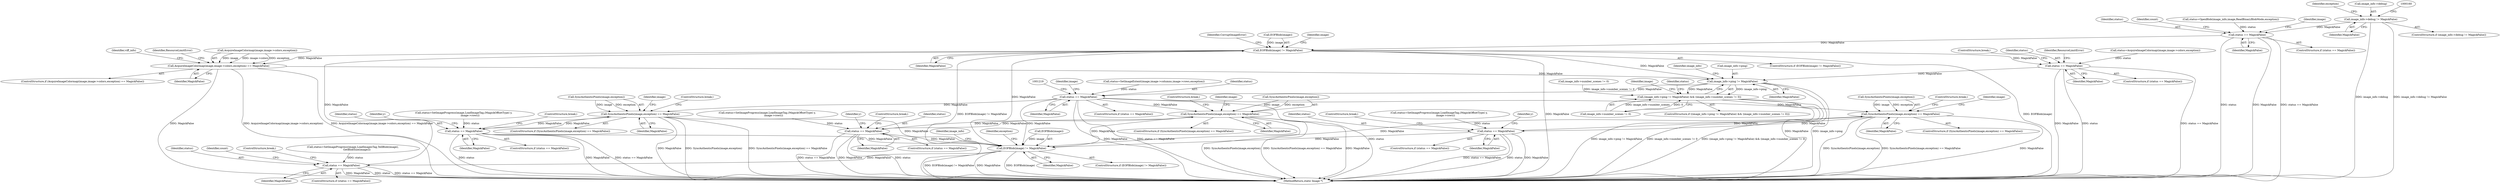 digraph "0_ImageMagick_134463b926fa965571aa4febd61b810be5e7da05_0@pointer" {
"1000154" [label="(Call,image_info->debug != MagickFalse)"];
"1000193" [label="(Call,status == MagickFalse)"];
"1000494" [label="(Call,EOFBlob(image) != MagickFalse)"];
"1000767" [label="(Call,status == MagickFalse)"];
"1001174" [label="(Call,image_info->ping != MagickFalse)"];
"1001173" [label="(Call,(image_info->ping != MagickFalse) && (image_info->number_scenes != 0))"];
"1001211" [label="(Call,status == MagickFalse)"];
"1001882" [label="(Call,SyncAuthenticPixels(image,exception) == MagickFalse)"];
"1001909" [label="(Call,status == MagickFalse)"];
"1002232" [label="(Call,EOFBlob(image) != MagickFalse)"];
"1002320" [label="(Call,status == MagickFalse)"];
"1001977" [label="(Call,SyncAuthenticPixels(image,exception) == MagickFalse)"];
"1002004" [label="(Call,status == MagickFalse)"];
"1002183" [label="(Call,SyncAuthenticPixels(image,exception) == MagickFalse)"];
"1002210" [label="(Call,status == MagickFalse)"];
"1000823" [label="(Call,AcquireImageColormap(image,image->colors,exception) == MagickFalse)"];
"1001908" [label="(ControlStructure,if (status == MagickFalse))"];
"1002232" [label="(Call,EOFBlob(image) != MagickFalse)"];
"1002319" [label="(ControlStructure,if (status == MagickFalse))"];
"1001912" [label="(ControlStructure,break;)"];
"1002007" [label="(ControlStructure,break;)"];
"1000822" [label="(ControlStructure,if (AcquireImageColormap(image,image->colors,exception) == MagickFalse))"];
"1000192" [label="(ControlStructure,if (status == MagickFalse))"];
"1002231" [label="(ControlStructure,if (EOFBlob(image) != MagickFalse))"];
"1001897" [label="(Call,status=SetImageProgress(image,LoadImageTag,(MagickOffsetType) y,\n                image->rows))"];
"1000194" [label="(Identifier,status)"];
"1000170" [label="(Identifier,exception)"];
"1000495" [label="(Call,EOFBlob(image))"];
"1002184" [label="(Call,SyncAuthenticPixels(image,exception))"];
"1002188" [label="(ControlStructure,break;)"];
"1000195" [label="(Identifier,MagickFalse)"];
"1000769" [label="(Identifier,MagickFalse)"];
"1001174" [label="(Call,image_info->ping != MagickFalse)"];
"1002235" [label="(Identifier,MagickFalse)"];
"1002004" [label="(Call,status == MagickFalse)"];
"1001978" [label="(Call,SyncAuthenticPixels(image,exception))"];
"1002321" [label="(Identifier,status)"];
"1002213" [label="(ControlStructure,break;)"];
"1002326" [label="(Identifier,count)"];
"1001882" [label="(Call,SyncAuthenticPixels(image,exception) == MagickFalse)"];
"1002320" [label="(Call,status == MagickFalse)"];
"1001977" [label="(Call,SyncAuthenticPixels(image,exception) == MagickFalse)"];
"1001178" [label="(Identifier,MagickFalse)"];
"1002210" [label="(Call,status == MagickFalse)"];
"1000155" [label="(Call,image_info->debug)"];
"1001179" [label="(Call,image_info->number_scenes != 0)"];
"1001887" [label="(ControlStructure,break;)"];
"1001909" [label="(Call,status == MagickFalse)"];
"1001986" [label="(Identifier,image)"];
"1001187" [label="(Identifier,image)"];
"1000158" [label="(Identifier,MagickFalse)"];
"1002238" [label="(Identifier,exception)"];
"1000767" [label="(Call,status == MagickFalse)"];
"1001981" [label="(Identifier,MagickFalse)"];
"1001886" [label="(Identifier,MagickFalse)"];
"1001891" [label="(Identifier,image)"];
"1002211" [label="(Identifier,status)"];
"1001211" [label="(Call,status == MagickFalse)"];
"1002183" [label="(Call,SyncAuthenticPixels(image,exception) == MagickFalse)"];
"1000497" [label="(Identifier,MagickFalse)"];
"1000768" [label="(Identifier,status)"];
"1001210" [label="(ControlStructure,if (status == MagickFalse))"];
"1000154" [label="(Call,image_info->debug != MagickFalse)"];
"1000206" [label="(Identifier,count)"];
"1002322" [label="(Identifier,MagickFalse)"];
"1001976" [label="(ControlStructure,if (SyncAuthenticPixels(image,exception) == MagickFalse))"];
"1001216" [label="(Identifier,image)"];
"1001213" [label="(Identifier,MagickFalse)"];
"1000153" [label="(ControlStructure,if (image_info->debug != MagickFalse))"];
"1000766" [label="(ControlStructure,if (status == MagickFalse))"];
"1000771" [label="(Identifier,ResourceLimitError)"];
"1001172" [label="(ControlStructure,if ((image_info->ping != MagickFalse) && (image_info->number_scenes != 0)))"];
"1000494" [label="(Call,EOFBlob(image) != MagickFalse)"];
"1002198" [label="(Call,status=SetImageProgress(image,LoadImageTag,(MagickOffsetType) y,\n                image->rows))"];
"1002323" [label="(ControlStructure,break;)"];
"1000503" [label="(Identifier,image)"];
"1002192" [label="(Identifier,image)"];
"1000832" [label="(Identifier,ResourceLimitError)"];
"1001693" [label="(Identifier,y)"];
"1002340" [label="(MethodReturn,static Image *)"];
"1001200" [label="(Identifier,status)"];
"1001173" [label="(Call,(image_info->ping != MagickFalse) && (image_info->number_scenes != 0))"];
"1002182" [label="(ControlStructure,if (SyncAuthenticPixels(image,exception) == MagickFalse))"];
"1002246" [label="(Call,image_info->number_scenes != 0)"];
"1001911" [label="(Identifier,MagickFalse)"];
"1000185" [label="(Call,status=OpenBlob(image_info,image,ReadBinaryBlobMode,exception))"];
"1001199" [label="(Call,status=SetImageExtent(image,image->columns,image->rows,exception))"];
"1001910" [label="(Identifier,status)"];
"1000823" [label="(Call,AcquireImageColormap(image,image->colors,exception) == MagickFalse)"];
"1000193" [label="(Call,status == MagickFalse)"];
"1002006" [label="(Identifier,MagickFalse)"];
"1002005" [label="(Identifier,status)"];
"1001175" [label="(Call,image_info->ping)"];
"1000493" [label="(ControlStructure,if (EOFBlob(image) != MagickFalse))"];
"1002310" [label="(Call,status=SetImageProgress(image,LoadImagesTag,TellBlob(image),\n          GetBlobSize(image)))"];
"1000830" [label="(Identifier,MagickFalse)"];
"1002248" [label="(Identifier,image_info)"];
"1000758" [label="(Call,status=AcquireImageColormap(image,image->colors,exception))"];
"1001881" [label="(ControlStructure,if (SyncAuthenticPixels(image,exception) == MagickFalse))"];
"1000824" [label="(Call,AcquireImageColormap(image,image->colors,exception))"];
"1002187" [label="(Identifier,MagickFalse)"];
"1000773" [label="(ControlStructure,break;)"];
"1001181" [label="(Identifier,image_info)"];
"1000837" [label="(Identifier,viff_info)"];
"1001932" [label="(Identifier,y)"];
"1002003" [label="(ControlStructure,if (status == MagickFalse))"];
"1002033" [label="(Identifier,y)"];
"1001992" [label="(Call,status=SetImageProgress(image,LoadImageTag,(MagickOffsetType) y,\n                image->rows))"];
"1000499" [label="(Identifier,CorruptImageError)"];
"1002209" [label="(ControlStructure,if (status == MagickFalse))"];
"1001883" [label="(Call,SyncAuthenticPixels(image,exception))"];
"1001212" [label="(Identifier,status)"];
"1002212" [label="(Identifier,MagickFalse)"];
"1002233" [label="(Call,EOFBlob(image))"];
"1000198" [label="(Identifier,image)"];
"1001982" [label="(ControlStructure,break;)"];
"1000154" -> "1000153"  [label="AST: "];
"1000154" -> "1000158"  [label="CFG: "];
"1000155" -> "1000154"  [label="AST: "];
"1000158" -> "1000154"  [label="AST: "];
"1000160" -> "1000154"  [label="CFG: "];
"1000170" -> "1000154"  [label="CFG: "];
"1000154" -> "1002340"  [label="DDG: image_info->debug"];
"1000154" -> "1002340"  [label="DDG: image_info->debug != MagickFalse"];
"1000154" -> "1000193"  [label="DDG: MagickFalse"];
"1000193" -> "1000192"  [label="AST: "];
"1000193" -> "1000195"  [label="CFG: "];
"1000194" -> "1000193"  [label="AST: "];
"1000195" -> "1000193"  [label="AST: "];
"1000198" -> "1000193"  [label="CFG: "];
"1000206" -> "1000193"  [label="CFG: "];
"1000193" -> "1002340"  [label="DDG: status"];
"1000193" -> "1002340"  [label="DDG: MagickFalse"];
"1000193" -> "1002340"  [label="DDG: status == MagickFalse"];
"1000185" -> "1000193"  [label="DDG: status"];
"1000193" -> "1000494"  [label="DDG: MagickFalse"];
"1000494" -> "1000493"  [label="AST: "];
"1000494" -> "1000497"  [label="CFG: "];
"1000495" -> "1000494"  [label="AST: "];
"1000497" -> "1000494"  [label="AST: "];
"1000499" -> "1000494"  [label="CFG: "];
"1000503" -> "1000494"  [label="CFG: "];
"1000494" -> "1002340"  [label="DDG: EOFBlob(image) != MagickFalse"];
"1000494" -> "1002340"  [label="DDG: MagickFalse"];
"1000494" -> "1002340"  [label="DDG: EOFBlob(image)"];
"1000495" -> "1000494"  [label="DDG: image"];
"1002232" -> "1000494"  [label="DDG: MagickFalse"];
"1002320" -> "1000494"  [label="DDG: MagickFalse"];
"1000494" -> "1000767"  [label="DDG: MagickFalse"];
"1000494" -> "1000823"  [label="DDG: MagickFalse"];
"1000494" -> "1001174"  [label="DDG: MagickFalse"];
"1000767" -> "1000766"  [label="AST: "];
"1000767" -> "1000769"  [label="CFG: "];
"1000768" -> "1000767"  [label="AST: "];
"1000769" -> "1000767"  [label="AST: "];
"1000771" -> "1000767"  [label="CFG: "];
"1000773" -> "1000767"  [label="CFG: "];
"1000767" -> "1002340"  [label="DDG: status == MagickFalse"];
"1000767" -> "1002340"  [label="DDG: MagickFalse"];
"1000767" -> "1002340"  [label="DDG: status"];
"1000758" -> "1000767"  [label="DDG: status"];
"1000767" -> "1001174"  [label="DDG: MagickFalse"];
"1001174" -> "1001173"  [label="AST: "];
"1001174" -> "1001178"  [label="CFG: "];
"1001175" -> "1001174"  [label="AST: "];
"1001178" -> "1001174"  [label="AST: "];
"1001181" -> "1001174"  [label="CFG: "];
"1001173" -> "1001174"  [label="CFG: "];
"1001174" -> "1002340"  [label="DDG: MagickFalse"];
"1001174" -> "1002340"  [label="DDG: image_info->ping"];
"1001174" -> "1001173"  [label="DDG: image_info->ping"];
"1001174" -> "1001173"  [label="DDG: MagickFalse"];
"1000823" -> "1001174"  [label="DDG: MagickFalse"];
"1001174" -> "1001211"  [label="DDG: MagickFalse"];
"1001173" -> "1001172"  [label="AST: "];
"1001173" -> "1001179"  [label="CFG: "];
"1001179" -> "1001173"  [label="AST: "];
"1001187" -> "1001173"  [label="CFG: "];
"1001200" -> "1001173"  [label="CFG: "];
"1001173" -> "1002340"  [label="DDG: image_info->number_scenes != 0"];
"1001173" -> "1002340"  [label="DDG: (image_info->ping != MagickFalse) && (image_info->number_scenes != 0)"];
"1001173" -> "1002340"  [label="DDG: image_info->ping != MagickFalse"];
"1002246" -> "1001173"  [label="DDG: image_info->number_scenes != 0"];
"1001179" -> "1001173"  [label="DDG: image_info->number_scenes"];
"1001179" -> "1001173"  [label="DDG: 0"];
"1001211" -> "1001210"  [label="AST: "];
"1001211" -> "1001213"  [label="CFG: "];
"1001212" -> "1001211"  [label="AST: "];
"1001213" -> "1001211"  [label="AST: "];
"1001216" -> "1001211"  [label="CFG: "];
"1001219" -> "1001211"  [label="CFG: "];
"1001211" -> "1002340"  [label="DDG: MagickFalse"];
"1001211" -> "1002340"  [label="DDG: status == MagickFalse"];
"1001211" -> "1002340"  [label="DDG: status"];
"1001199" -> "1001211"  [label="DDG: status"];
"1001211" -> "1001882"  [label="DDG: MagickFalse"];
"1001211" -> "1001977"  [label="DDG: MagickFalse"];
"1001211" -> "1002183"  [label="DDG: MagickFalse"];
"1001211" -> "1002232"  [label="DDG: MagickFalse"];
"1001882" -> "1001881"  [label="AST: "];
"1001882" -> "1001886"  [label="CFG: "];
"1001883" -> "1001882"  [label="AST: "];
"1001886" -> "1001882"  [label="AST: "];
"1001887" -> "1001882"  [label="CFG: "];
"1001891" -> "1001882"  [label="CFG: "];
"1001882" -> "1002340"  [label="DDG: SyncAuthenticPixels(image,exception)"];
"1001882" -> "1002340"  [label="DDG: SyncAuthenticPixels(image,exception) == MagickFalse"];
"1001882" -> "1002340"  [label="DDG: MagickFalse"];
"1001883" -> "1001882"  [label="DDG: image"];
"1001883" -> "1001882"  [label="DDG: exception"];
"1001909" -> "1001882"  [label="DDG: MagickFalse"];
"1001882" -> "1001909"  [label="DDG: MagickFalse"];
"1001882" -> "1002232"  [label="DDG: MagickFalse"];
"1001909" -> "1001908"  [label="AST: "];
"1001909" -> "1001911"  [label="CFG: "];
"1001910" -> "1001909"  [label="AST: "];
"1001911" -> "1001909"  [label="AST: "];
"1001912" -> "1001909"  [label="CFG: "];
"1001693" -> "1001909"  [label="CFG: "];
"1001909" -> "1002340"  [label="DDG: MagickFalse"];
"1001909" -> "1002340"  [label="DDG: status == MagickFalse"];
"1001909" -> "1002340"  [label="DDG: status"];
"1001897" -> "1001909"  [label="DDG: status"];
"1001909" -> "1002232"  [label="DDG: MagickFalse"];
"1002232" -> "1002231"  [label="AST: "];
"1002232" -> "1002235"  [label="CFG: "];
"1002233" -> "1002232"  [label="AST: "];
"1002235" -> "1002232"  [label="AST: "];
"1002238" -> "1002232"  [label="CFG: "];
"1002248" -> "1002232"  [label="CFG: "];
"1002232" -> "1002340"  [label="DDG: MagickFalse"];
"1002232" -> "1002340"  [label="DDG: EOFBlob(image)"];
"1002232" -> "1002340"  [label="DDG: EOFBlob(image) != MagickFalse"];
"1002233" -> "1002232"  [label="DDG: image"];
"1002183" -> "1002232"  [label="DDG: MagickFalse"];
"1002210" -> "1002232"  [label="DDG: MagickFalse"];
"1001977" -> "1002232"  [label="DDG: MagickFalse"];
"1002004" -> "1002232"  [label="DDG: MagickFalse"];
"1002232" -> "1002320"  [label="DDG: MagickFalse"];
"1002320" -> "1002319"  [label="AST: "];
"1002320" -> "1002322"  [label="CFG: "];
"1002321" -> "1002320"  [label="AST: "];
"1002322" -> "1002320"  [label="AST: "];
"1002326" -> "1002320"  [label="CFG: "];
"1002323" -> "1002320"  [label="CFG: "];
"1002320" -> "1002340"  [label="DDG: status"];
"1002320" -> "1002340"  [label="DDG: status == MagickFalse"];
"1002320" -> "1002340"  [label="DDG: MagickFalse"];
"1002310" -> "1002320"  [label="DDG: status"];
"1001977" -> "1001976"  [label="AST: "];
"1001977" -> "1001981"  [label="CFG: "];
"1001978" -> "1001977"  [label="AST: "];
"1001981" -> "1001977"  [label="AST: "];
"1001982" -> "1001977"  [label="CFG: "];
"1001986" -> "1001977"  [label="CFG: "];
"1001977" -> "1002340"  [label="DDG: SyncAuthenticPixels(image,exception)"];
"1001977" -> "1002340"  [label="DDG: SyncAuthenticPixels(image,exception) == MagickFalse"];
"1001977" -> "1002340"  [label="DDG: MagickFalse"];
"1001978" -> "1001977"  [label="DDG: image"];
"1001978" -> "1001977"  [label="DDG: exception"];
"1002004" -> "1001977"  [label="DDG: MagickFalse"];
"1001977" -> "1002004"  [label="DDG: MagickFalse"];
"1002004" -> "1002003"  [label="AST: "];
"1002004" -> "1002006"  [label="CFG: "];
"1002005" -> "1002004"  [label="AST: "];
"1002006" -> "1002004"  [label="AST: "];
"1002007" -> "1002004"  [label="CFG: "];
"1001932" -> "1002004"  [label="CFG: "];
"1002004" -> "1002340"  [label="DDG: MagickFalse"];
"1002004" -> "1002340"  [label="DDG: status == MagickFalse"];
"1002004" -> "1002340"  [label="DDG: status"];
"1001992" -> "1002004"  [label="DDG: status"];
"1002183" -> "1002182"  [label="AST: "];
"1002183" -> "1002187"  [label="CFG: "];
"1002184" -> "1002183"  [label="AST: "];
"1002187" -> "1002183"  [label="AST: "];
"1002188" -> "1002183"  [label="CFG: "];
"1002192" -> "1002183"  [label="CFG: "];
"1002183" -> "1002340"  [label="DDG: SyncAuthenticPixels(image,exception) == MagickFalse"];
"1002183" -> "1002340"  [label="DDG: SyncAuthenticPixels(image,exception)"];
"1002183" -> "1002340"  [label="DDG: MagickFalse"];
"1002184" -> "1002183"  [label="DDG: image"];
"1002184" -> "1002183"  [label="DDG: exception"];
"1002210" -> "1002183"  [label="DDG: MagickFalse"];
"1002183" -> "1002210"  [label="DDG: MagickFalse"];
"1002210" -> "1002209"  [label="AST: "];
"1002210" -> "1002212"  [label="CFG: "];
"1002211" -> "1002210"  [label="AST: "];
"1002212" -> "1002210"  [label="AST: "];
"1002213" -> "1002210"  [label="CFG: "];
"1002033" -> "1002210"  [label="CFG: "];
"1002210" -> "1002340"  [label="DDG: status"];
"1002210" -> "1002340"  [label="DDG: status == MagickFalse"];
"1002210" -> "1002340"  [label="DDG: MagickFalse"];
"1002198" -> "1002210"  [label="DDG: status"];
"1000823" -> "1000822"  [label="AST: "];
"1000823" -> "1000830"  [label="CFG: "];
"1000824" -> "1000823"  [label="AST: "];
"1000830" -> "1000823"  [label="AST: "];
"1000832" -> "1000823"  [label="CFG: "];
"1000837" -> "1000823"  [label="CFG: "];
"1000823" -> "1002340"  [label="DDG: MagickFalse"];
"1000823" -> "1002340"  [label="DDG: AcquireImageColormap(image,image->colors,exception)"];
"1000823" -> "1002340"  [label="DDG: AcquireImageColormap(image,image->colors,exception) == MagickFalse"];
"1000824" -> "1000823"  [label="DDG: image"];
"1000824" -> "1000823"  [label="DDG: image->colors"];
"1000824" -> "1000823"  [label="DDG: exception"];
}
